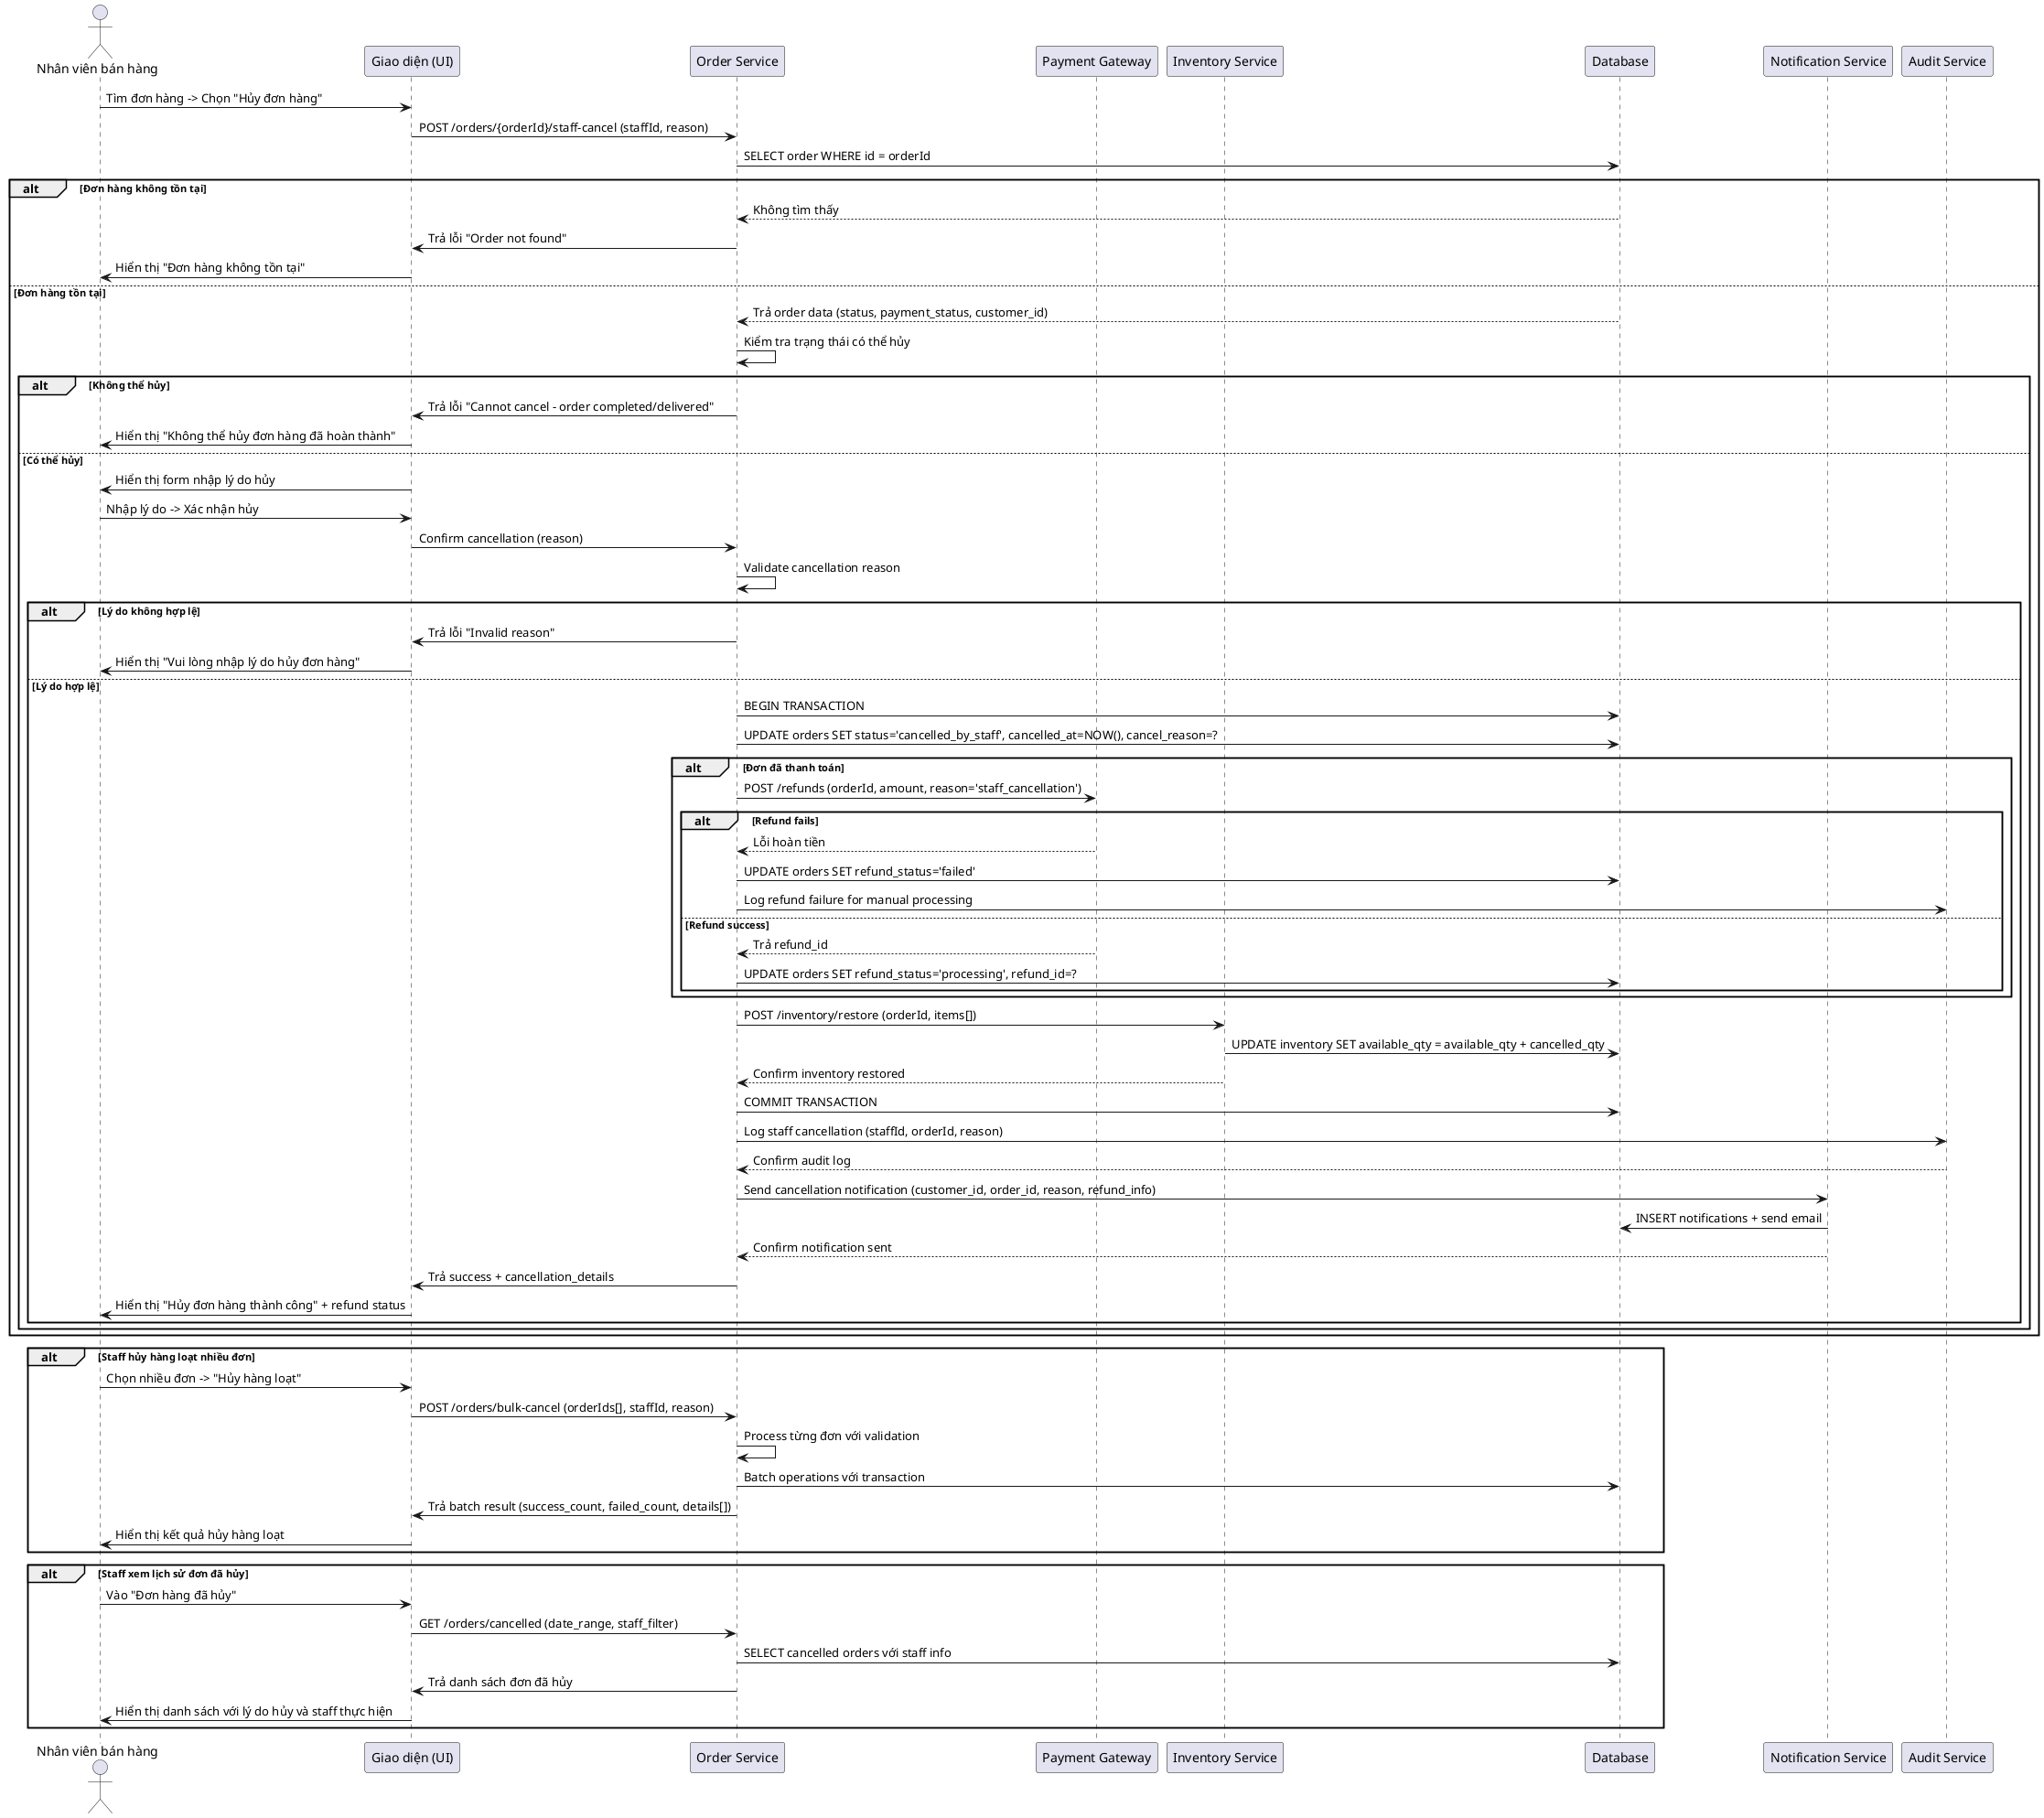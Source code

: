 @startuml huy-don-hang-nhan-vien
actor "Nhân viên bán hàng" as Staff
participant "Giao diện (UI)" as UI
participant "Order Service" as Order
participant "Payment Gateway" as PG
participant "Inventory Service" as Inventory
participant "Database" as DB
participant "Notification Service" as Notif
participant "Audit Service" as Audit

Staff -> UI: Tìm đơn hàng -> Chọn "Hủy đơn hàng"
UI -> Order: POST /orders/{orderId}/staff-cancel (staffId, reason)
Order -> DB: SELECT order WHERE id = orderId
alt Đơn hàng không tồn tại
  DB --> Order: Không tìm thấy
  Order -> UI: Trả lỗi "Order not found"
  UI -> Staff: Hiển thị "Đơn hàng không tồn tại"
else Đơn hàng tồn tại
  DB --> Order: Trả order data (status, payment_status, customer_id)
  Order -> Order: Kiểm tra trạng thái có thể hủy
  alt Không thể hủy
    Order -> UI: Trả lỗi "Cannot cancel - order completed/delivered"
    UI -> Staff: Hiển thị "Không thể hủy đơn hàng đã hoàn thành"
  else Có thể hủy
    UI -> Staff: Hiển thị form nhập lý do hủy
    Staff -> UI: Nhập lý do -> Xác nhận hủy
    UI -> Order: Confirm cancellation (reason)
    Order -> Order: Validate cancellation reason
    alt Lý do không hợp lệ
      Order -> UI: Trả lỗi "Invalid reason"
      UI -> Staff: Hiển thị "Vui lòng nhập lý do hủy đơn hàng"
    else Lý do hợp lệ
      Order -> DB: BEGIN TRANSACTION
      Order -> DB: UPDATE orders SET status='cancelled_by_staff', cancelled_at=NOW(), cancel_reason=?
      
      alt Đơn đã thanh toán
        Order -> PG: POST /refunds (orderId, amount, reason='staff_cancellation')
        alt Refund fails
          PG --> Order: Lỗi hoàn tiền
          Order -> DB: UPDATE orders SET refund_status='failed'
          Order -> Audit: Log refund failure for manual processing
        else Refund success
          PG --> Order: Trả refund_id
          Order -> DB: UPDATE orders SET refund_status='processing', refund_id=?
        end
      end
      
      Order -> Inventory: POST /inventory/restore (orderId, items[])
      Inventory -> DB: UPDATE inventory SET available_qty = available_qty + cancelled_qty
      Inventory --> Order: Confirm inventory restored
      
      Order -> DB: COMMIT TRANSACTION
      Order -> Audit: Log staff cancellation (staffId, orderId, reason)
      Audit --> Order: Confirm audit log
      
      Order -> Notif: Send cancellation notification (customer_id, order_id, reason, refund_info)
      Notif -> DB: INSERT notifications + send email
      Notif --> Order: Confirm notification sent
      
      Order -> UI: Trả success + cancellation_details
      UI -> Staff: Hiển thị "Hủy đơn hàng thành công" + refund status
    end
  end
end

alt Staff hủy hàng loạt nhiều đơn
  Staff -> UI: Chọn nhiều đơn -> "Hủy hàng loạt"
  UI -> Order: POST /orders/bulk-cancel (orderIds[], staffId, reason)
  Order -> Order: Process từng đơn với validation
  Order -> DB: Batch operations với transaction
  Order -> UI: Trả batch result (success_count, failed_count, details[])
  UI -> Staff: Hiển thị kết quả hủy hàng loạt
end

alt Staff xem lịch sử đơn đã hủy
  Staff -> UI: Vào "Đơn hàng đã hủy"
  UI -> Order: GET /orders/cancelled (date_range, staff_filter)
  Order -> DB: SELECT cancelled orders với staff info
  Order -> UI: Trả danh sách đơn đã hủy
  UI -> Staff: Hiển thị danh sách với lý do hủy và staff thực hiện
end
@enduml